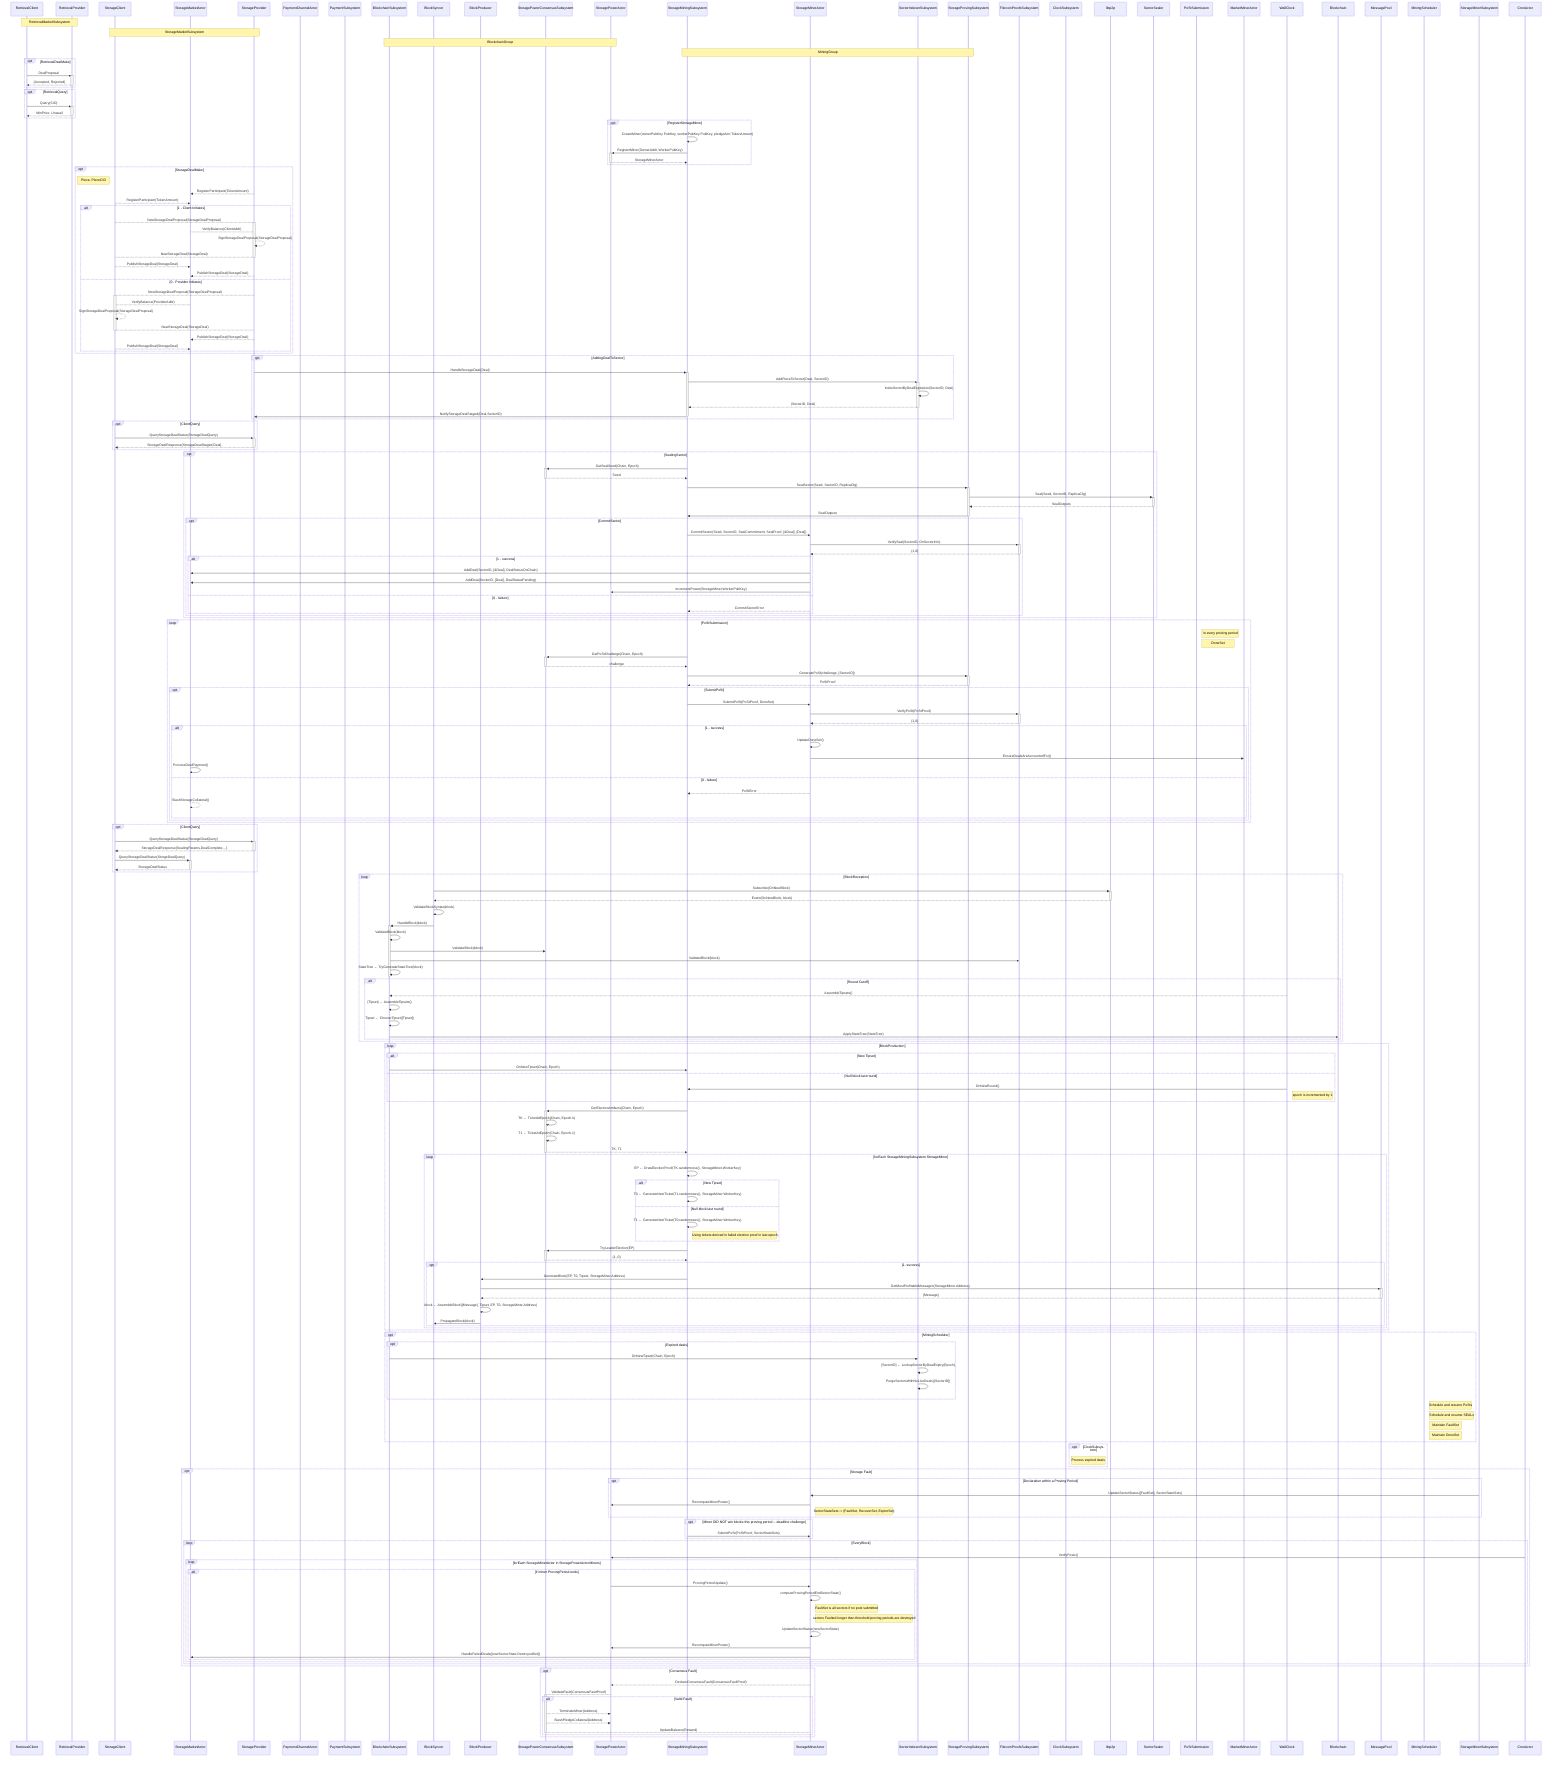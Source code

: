 sequenceDiagram

    participant RetrievalClient
    participant RetrievalProvider

    participant StorageClient
    participant StorageMarketActor
    participant StorageProvider

    participant PaymentChannelActor
    participant PaymentSubsystem

    participant BlockchainSubsystem
    participant BlockSyncer
    participant BlockProducer

    participant StoragePowerConsensusSubsystem
    participant StoragePowerActor

    participant StorageMiningSubsystem
    participant StorageMinerActor
    participant SectorIndexerSubsystem
    participant StorageProvingSubsystem

    participant FilecoinProofsSubsystem
    participant ClockSubsystem
    participant libp2p

    Note over RetrievalClient,RetrievalProvider: RetrievalMarketSubsystem
    Note over StorageClient,StorageProvider: StorageMarketSubsystem
    Note over BlockchainSubsystem,StoragePowerActor: BlockchainGroup
    Note over StorageMiningSubsystem,StorageProvingSubsystem: MiningGroup

    opt RetrievalDealMake
        RetrievalClient ->>+ RetrievalProvider: DealProposal
        RetrievalProvider -->>- RetrievalClient: {Accepted, Rejected}
    end

    opt RetrievalQuery
        RetrievalClient ->>+ RetrievalProvider: Query(CID)
        RetrievalProvider -->>- RetrievalClient: MinPrice, Unavail
    end

    opt RegisterStorageMiner
        StorageMiningSubsystem ->> StorageMiningSubsystem: CreateMiner(ownerPubKey PubKey, workerPubKey PubKey, pledgeAmt TokenAmount)
        StorageMiningSubsystem ->>+ StoragePowerActor: RegisterMiner(OwnerAddr, WorkerPubKey)
        StoragePowerActor -->>- StorageMiningSubsystem: StorageMinerActor
    end

    opt StorageDealMake
        Note left of StorageClient: Piece, PieceCID
        StorageProvider -->> StorageMarketActor: RegisterParticipant(TokenAmount)
        StorageClient -->> StorageMarketActor: RegisterParticipant(TokenAmount)

        alt 1 - Client Initiates
            StorageClient -->+ StorageProvider: NewStorageDealProposal(StorageDealProposal)
            StorageProvider --> StorageMarketActor: VerifyBalance(ClientAddr)
            StorageProvider -->> StorageProvider: SignStorageDealProposal(StorageDealProposal)
            StorageProvider -->- StorageClient: NewStorageDeal(StorageDeal)
            StorageClient -->> StorageMarketActor: PublishStorageDeal(StorageDeal)
            StorageProvider -->> StorageMarketActor: PublishStorageDeal(StorageDeal)
        else 0 - Provider Initiates
            StorageProvider -->+ StorageClient: NewStorageDealProposal(StorageDealProposal)
            StorageClient --> StorageMarketActor: VerifyBalance(ProviderAddr)
            StorageClient -->> StorageClient: SignStorageDealProposal(StorageDealProposal)
            StorageClient -->- StorageProvider: NewStorageDeal(StorageDeal)
            StorageProvider -->> StorageMarketActor: PublishStorageDeal(StorageDeal)
            StorageClient -->> StorageMarketActor: PublishStorageDeal(StorageDeal)
        end
    end

    opt AddingDealToSector
        StorageProvider ->>+ StorageMiningSubsystem: HandleStorageDeal(Deal)
        StorageMiningSubsystem ->>+ SectorIndexerSubsystem: AddPieceToSector(Deal, SectorID)
        SectorIndexerSubsystem ->> SectorIndexerSubsystem: IndexSectorByDealExpiration(SectorID, Deal)
        SectorIndexerSubsystem -->>- StorageMiningSubsystem: (SectorID, Deal)
        StorageMiningSubsystem ->>- StorageProvider: NotifyStorageDealStaged(Deal,SectorID)
    end

    opt ClientQuery
        StorageClient ->>+ StorageProvider: QueryStorageDealStatus(StorageDealQuery)
        StorageProvider -->>- StorageClient: StorageDealResponse{StorageDealStaged,Deal}
    end

    opt SealingSector
        StorageMiningSubsystem ->>+ StoragePowerConsensusSubsystem: GetSealSeed(Chain, Epoch)
        StoragePowerConsensusSubsystem -->>- StorageMiningSubsystem: Seed
        StorageMiningSubsystem ->>+ StorageProvingSubsystem: SealSector(Seed, SectorID, ReplicaCfg)
        StorageProvingSubsystem ->>+ SectorSealer: Seal(Seed, SectorID, ReplicaCfg)
        SectorSealer -->>- StorageProvingSubsystem: SealOutputs
        StorageProvingSubsystem ->>- StorageMiningSubsystem: SealOutputs
        opt CommitSector
            StorageMiningSubsystem ->> StorageMinerActor: CommitSector(Seed, SectorID, SealCommitment, SealProof, [&Deal], [Deal])
            StorageMinerActor ->>+ FilecoinProofsSubsystem: VerifySeal(SectorID, OnSectorInfo)
            FilecoinProofsSubsystem -->>- StorageMinerActor: {1,0}
            alt 1 - success
                StorageMinerActor ->> StorageMarketActor: AddDeal(SectorID, [&Deal], DealStatusOnChain)
                StorageMinerActor ->> StorageMarketActor: AddDeal(SectorID, [Deal], DealStatusPending)
                StorageMinerActor ->> StoragePowerActor: IncrementPower(StorageMiner.WorkerPubKey)
            else 0 - failure
                StorageMinerActor -->> StorageMiningSubsystem: CommitSectorError
            end
        end
    end

    loop PoStSubmission
        Note Right of PoStSubmission: in every proving period
        Note Right of PoStSubmission: DoneSet
        StorageMiningSubsystem ->>+ StoragePowerConsensusSubsystem: GetPoStChallenge(Chain, Epoch)
        StoragePowerConsensusSubsystem -->>- StorageMiningSubsystem: challenge
        StorageMiningSubsystem ->>+ StorageProvingSubsystem: GeneratePoSt(challenge, [SectorID])
        StorageProvingSubsystem -->>- StorageMiningSubsystem: PoStProof
        opt SubmitPoSt
            StorageMiningSubsystem ->> StorageMinerActor: SubmitPoSt(PoStProof, DoneSet)
            StorageMinerActor ->>+ FilecoinProofsSubsystem: VerifyPoSt(PoStProof)
            FilecoinProofsSubsystem -->>- StorageMinerActor: {1,0}
            alt 1 - success
                StorageMinerActor ->> StorageMinerActor:  UpdateDoneSet()
                StorageMinerActor ->> MarketMinerActor:  EnsureDealsAreAccountedFor()
                StorageMarketActor ->> StorageMarketActor: ProcessDealPayment()
            else 0 - failure
                StorageMinerActor -->> StorageMiningSubsystem: PoStError
                StorageMarketActor -->> StorageMarketActor: SlashStorageCollateral()
            end
        end
    end

    opt ClientQuery
        StorageClient ->>+ StorageProvider: QueryStorageDealStatus(StorageDealQuery)
        StorageProvider -->>- StorageClient: StorageDealResponse{SealingParams,DealComplete,...}
        StorageClient ->>+ StorageMarketActor: QueryStorageDealStatus(StorgeDealQuery)
        StorageMarketActor -->>- StorageClient: StorageDealStatus
    end

    loop BlockReception
        BlockSyncer ->>+ libp2p: Subscribe(OnNewBlock)
        libp2p -->>- BlockSyncer: Event(OnNewBlock, block)
        BlockSyncer ->> BlockSyncer: ValidateBlockSyntax(block)
        BlockSyncer ->>+ BlockchainSubsystem: HandleBlock(block)
        BlockchainSubsystem ->> BlockchainSubsystem: ValidateBlock(block)
        BlockchainSubsystem ->> StoragePowerConsensusSubsystem: ValidateBlock(block)
        BlockchainSubsystem ->> FilecoinProofsSubsystem: ValidateBlock(block)
        BlockchainSubsystem ->>- BlockchainSubsystem: StateTree ← TryGenerateStateTree(block)

        alt Round Cutoff
            WallClock -->> BlockchainSubsystem: AssembleTipsets()
            BlockchainSubsystem ->> BlockchainSubsystem: [Tipset] ← AssembleTipsets()
            BlockchainSubsystem ->> BlockchainSubsystem: Tipset ← ChooseTipset([Tipset])
            BlockchainSubsystem ->> Blockchain: ApplyStateTree(StateTree)
        end
    end

    loop BlockProduction
        alt New Tipset
            BlockchainSubsystem ->> StorageMiningSubsystem: OnNewTipset(Chain, Epoch)
        else Null block last round
            WallClock ->> StorageMiningSubsystem: OnNewRound()
            Note Right of WallClock: epoch is incremented by 1
        end
        StorageMiningSubsystem ->>+ StoragePowerConsensusSubsystem: GetElectionArtifacts(Chain, Epoch)
        StoragePowerConsensusSubsystem ->> StoragePowerConsensusSubsystem: TK ← TicketAtEpoch(Chain, Epoch-k)
        StoragePowerConsensusSubsystem ->> StoragePowerConsensusSubsystem: T1 ← TicketAtEpoch(Chain, Epoch-1)
        StoragePowerConsensusSubsystem -->>- StorageMiningSubsystem: TK, T1

        loop forEach StorageMiningSubsystem.StorageMiner
            StorageMiningSubsystem ->> StorageMiningSubsystem: EP ← DrawElectionProof(TK.randomness(), StorageMiner.WorkerKey)
            alt New Tipset
                StorageMiningSubsystem ->> StorageMiningSubsystem: T0 ← GenerateNextTicket(T1.randomness(), StorageMiner.WorkerKey)
            else Null block last round
                StorageMiningSubsystem ->> StorageMiningSubsystem: T1 ← GenerateNextTicket(T0.randomness(), StorageMiner.WorkerKey)
                Note Right of StorageMiningSubsystem: Using tickets derived in failed election proof in last epoch
            end
            StorageMiningSubsystem ->>+ StoragePowerConsensusSubsystem: TryLeaderElection(EP)
            StoragePowerConsensusSubsystem -->>- StorageMiningSubsystem: {1, 0}
            opt 1- success
                StorageMiningSubsystem ->> BlockProducer: GenerateBlock(EP, T0, Tipset, StorageMiner.Address)
                BlockProducer ->>+ MessagePool: GetMostProfitableMessages(StorageMiner.Address)
                MessagePool -->>- BlockProducer: [Message]
                BlockProducer ->> BlockProducer: block ← AssembleBlock([Message], Tipset, EP, T0, StorageMiner.Address)
                BlockProducer ->> BlockSyncer: PropagateBlock(block)
            end
        end
    end

    opt MiningScheduler
        opt Expired deals
            BlockchainSubsystem ->> SectorIndexerSubsystem: OnNewTipset(Chain, Epoch)
            SectorIndexerSubsystem ->> SectorIndexerSubsystem: [SectorID] ← LookupSectorByDealExpiry(Epoch)
            SectorIndexerSubsystem ->> SectorIndexerSubsystem: PurgeSectorsWithNoLiveDeals([SectorID])
        end
        Note Right of MiningScheduler: Schedule and resume PoSts
        Note Right of MiningScheduler: Schedule and resume SEALs
        Note Right of MiningScheduler: Maintain FaultSet
        Note Right of MiningScheduler: Maintain DoneSet
    end

    opt ClockSubsystem
        Note Right of ClockSubsystem: Process expired deals
    end

    opt Storage Fault
        opt Declaration within a Proving Period
            StorageMinerSubsystem ->> StorageMinerActor: UpdateSectorStatus([FaultSet], SectorStateSets)
            StorageMinerActor ->> StoragePowerActor: RecomputeMinerPower()
            Note Right of StorageMinerActor: SectorStateSets := (FaultSet, RecoverSet, ExpireSet)
        end

        opt Miner DID NOT win blocks this proving period -- deadline challenge
            StorageMiningSubsystem ->> StorageMinerActor: SubmitPoSt(PoStProof, SectorStateSets)
        end

        loop EveryBlock
            CronActor ->> StoragePowerActor: VerifyPosts()
            loop forEach StorageMinerActor in StoragePowerActor.Miners
                alt if miner ProvingPeriod ends
                    StoragePowerActor ->> StorageMinerActor: ProvingPeriodUpdate()
                    StorageMinerActor ->> StorageMinerActor: computeProvingPeriodEndSectorState()
                    Note Right of StorageMinerActor: FaultSet is all sectors if no post submitted
                    Note Right of StorageMinerActor: sectors Faulted longer than threshold proving periods are destroyed
                    StorageMinerActor ->> StorageMinerActor: UpdateSectorStatus(newSectorState)
                    StorageMinerActor ->> StoragePowerActor: RecomputeMinerPower()
                    StorageMinerActor ->> StorageMarketActor: HandleFailedDeals([newSectorState.DestroyedSet])
                end
            end
        end
    end

    opt Consensus Fault
        StorageMinerActor -->> StoragePowerActor: DeclareConsensusFault(ConsensusFaultProof)
        StoragePowerActor -->+ StoragePowerConsensusSubsystem: ValidateFault(ConsensusFaultProof)

        alt Valid Fault
            StoragePowerConsensusSubsystem -->> StoragePowerActor: TerminateMiner(Address)
            StoragePowerConsensusSubsystem -->> StoragePowerActor: SlashPledgeCollateral(Address)
            StoragePowerConsensusSubsystem -->- StorageMinerActor: UpdateBalance(Reward)

        end
    end